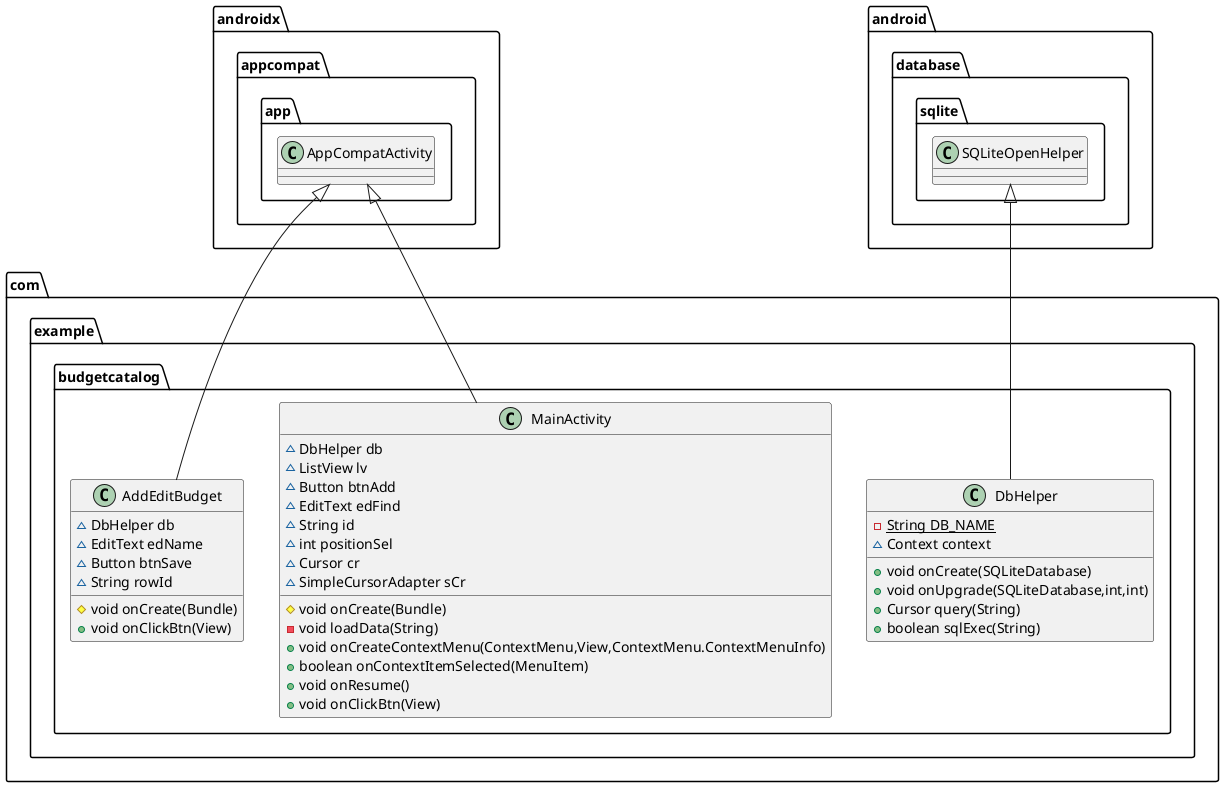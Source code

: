@startuml
class com.example.budgetcatalog.MainActivity {
~ DbHelper db
~ ListView lv
~ Button btnAdd
~ EditText edFind
~ String id
~ int positionSel
~ Cursor cr
~ SimpleCursorAdapter sCr
# void onCreate(Bundle)
- void loadData(String)
+ void onCreateContextMenu(ContextMenu,View,ContextMenu.ContextMenuInfo)
+ boolean onContextItemSelected(MenuItem)
+ void onResume()
+ void onClickBtn(View)
}
class com.example.budgetcatalog.DbHelper {
- {static} String DB_NAME
~ Context context
+ void onCreate(SQLiteDatabase)
+ void onUpgrade(SQLiteDatabase,int,int)
+ Cursor query(String)
+ boolean sqlExec(String)
}
class com.example.budgetcatalog.AddEditBudget {
~ DbHelper db
~ EditText edName
~ Button btnSave
~ String rowId
# void onCreate(Bundle)
+ void onClickBtn(View)
}


androidx.appcompat.app.AppCompatActivity <|-- com.example.budgetcatalog.MainActivity
android.database.sqlite.SQLiteOpenHelper <|-- com.example.budgetcatalog.DbHelper
androidx.appcompat.app.AppCompatActivity <|-- com.example.budgetcatalog.AddEditBudget
@enduml
